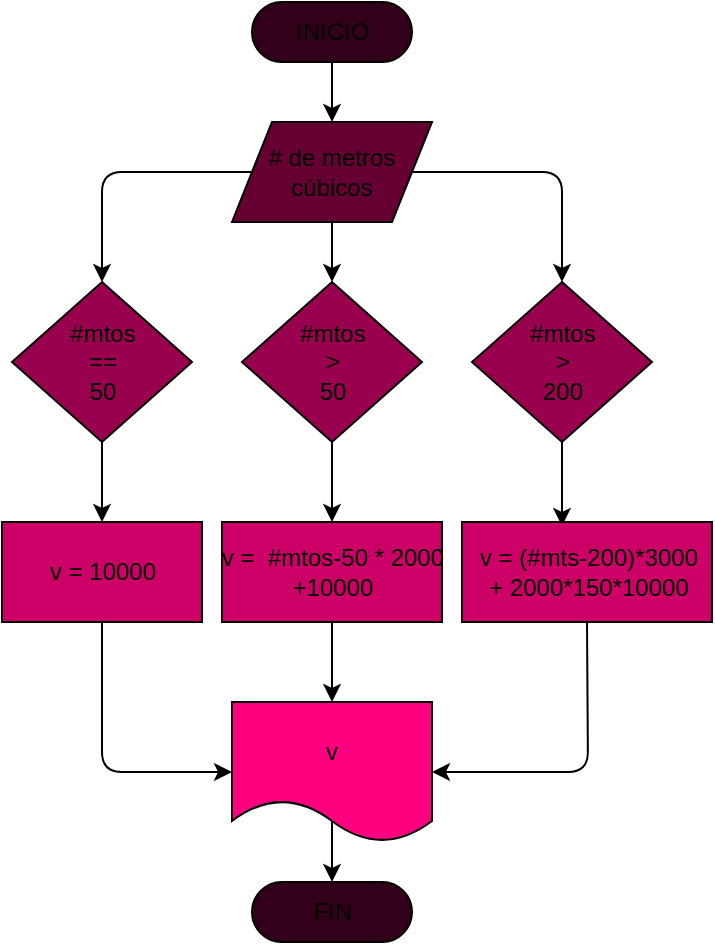 <mxfile>
    <diagram id="BnrIjzERdtKATC_hUv5l" name="Página-1">
        <mxGraphModel dx="1631" dy="214" grid="1" gridSize="10" guides="1" tooltips="1" connect="1" arrows="1" fold="1" page="1" pageScale="1" pageWidth="827" pageHeight="1169" math="0" shadow="0">
            <root>
                <mxCell id="0"/>
                <mxCell id="1" parent="0"/>
                <mxCell id="15" style="edgeStyle=none;html=1;exitX=0.5;exitY=0.5;exitDx=0;exitDy=15;exitPerimeter=0;entryX=0.5;entryY=0;entryDx=0;entryDy=0;" parent="1" source="2" target="3" edge="1">
                    <mxGeometry relative="1" as="geometry"/>
                </mxCell>
                <mxCell id="2" value="INICIO" style="html=1;dashed=0;whitespace=wrap;shape=mxgraph.dfd.start;fillColor=#33001A;" parent="1" vertex="1">
                    <mxGeometry x="80" y="40" width="80" height="30" as="geometry"/>
                </mxCell>
                <mxCell id="16" style="edgeStyle=none;html=1;exitX=0;exitY=0.5;exitDx=0;exitDy=0;entryX=0.5;entryY=0;entryDx=0;entryDy=0;" parent="1" source="3" target="7" edge="1">
                    <mxGeometry relative="1" as="geometry">
                        <Array as="points">
                            <mxPoint x="5" y="125"/>
                        </Array>
                    </mxGeometry>
                </mxCell>
                <mxCell id="17" style="edgeStyle=none;html=1;exitX=1;exitY=0.5;exitDx=0;exitDy=0;entryX=0.5;entryY=0;entryDx=0;entryDy=0;" parent="1" source="3" target="10" edge="1">
                    <mxGeometry relative="1" as="geometry">
                        <Array as="points">
                            <mxPoint x="235" y="125"/>
                        </Array>
                    </mxGeometry>
                </mxCell>
                <mxCell id="18" style="edgeStyle=none;html=1;exitX=0.5;exitY=1;exitDx=0;exitDy=0;entryX=0.5;entryY=0;entryDx=0;entryDy=0;" parent="1" source="3" target="9" edge="1">
                    <mxGeometry relative="1" as="geometry"/>
                </mxCell>
                <mxCell id="3" value="# de metros&lt;br&gt;cúbicos" style="shape=parallelogram;perimeter=parallelogramPerimeter;whiteSpace=wrap;html=1;dashed=0;fillColor=#660033;" parent="1" vertex="1">
                    <mxGeometry x="70" y="100" width="100" height="50" as="geometry"/>
                </mxCell>
                <mxCell id="22" style="edgeStyle=none;html=1;exitX=0.5;exitY=1;exitDx=0;exitDy=0;entryX=0;entryY=0.5;entryDx=0;entryDy=0;" parent="1" source="4" target="13" edge="1">
                    <mxGeometry relative="1" as="geometry">
                        <Array as="points">
                            <mxPoint x="5" y="425"/>
                        </Array>
                    </mxGeometry>
                </mxCell>
                <mxCell id="4" value="v = 10000" style="html=1;dashed=0;whitespace=wrap;fillColor=#CC0066;" parent="1" vertex="1">
                    <mxGeometry x="-45" y="300" width="100" height="50" as="geometry"/>
                </mxCell>
                <mxCell id="19" style="edgeStyle=none;html=1;exitX=0.5;exitY=1;exitDx=0;exitDy=0;entryX=0.5;entryY=0;entryDx=0;entryDy=0;" parent="1" source="7" target="4" edge="1">
                    <mxGeometry relative="1" as="geometry"/>
                </mxCell>
                <mxCell id="7" value="#mtos&lt;br&gt;==&lt;br&gt;50" style="shape=rhombus;html=1;dashed=0;whitespace=wrap;perimeter=rhombusPerimeter;fillColor=#99004D;" parent="1" vertex="1">
                    <mxGeometry x="-40" y="180" width="90" height="80" as="geometry"/>
                </mxCell>
                <mxCell id="20" style="edgeStyle=none;html=1;exitX=0.5;exitY=1;exitDx=0;exitDy=0;entryX=0.5;entryY=0;entryDx=0;entryDy=0;" parent="1" source="9" target="11" edge="1">
                    <mxGeometry relative="1" as="geometry"/>
                </mxCell>
                <mxCell id="9" value="#mtos&lt;br&gt;&amp;gt;&lt;br&gt;50" style="shape=rhombus;html=1;dashed=0;whitespace=wrap;perimeter=rhombusPerimeter;fillColor=#99004D;" parent="1" vertex="1">
                    <mxGeometry x="75" y="180" width="90" height="80" as="geometry"/>
                </mxCell>
                <mxCell id="26" style="edgeStyle=none;html=1;exitX=0.5;exitY=1;exitDx=0;exitDy=0;entryX=0.4;entryY=0.04;entryDx=0;entryDy=0;entryPerimeter=0;" edge="1" parent="1" source="10" target="12">
                    <mxGeometry relative="1" as="geometry"/>
                </mxCell>
                <mxCell id="10" value="#mtos&lt;br&gt;&amp;gt;&lt;br&gt;200" style="shape=rhombus;html=1;dashed=0;whitespace=wrap;perimeter=rhombusPerimeter;fillColor=#99004D;" parent="1" vertex="1">
                    <mxGeometry x="190" y="180" width="90" height="80" as="geometry"/>
                </mxCell>
                <mxCell id="24" style="edgeStyle=none;html=1;exitX=0.5;exitY=1;exitDx=0;exitDy=0;entryX=0.5;entryY=0;entryDx=0;entryDy=0;" parent="1" source="11" target="13" edge="1">
                    <mxGeometry relative="1" as="geometry"/>
                </mxCell>
                <mxCell id="11" value="v =&amp;nbsp; #mtos-50 * 2000&lt;br&gt;+10000" style="html=1;dashed=0;whitespace=wrap;fillColor=#CC0066;" parent="1" vertex="1">
                    <mxGeometry x="65" y="300" width="110" height="50" as="geometry"/>
                </mxCell>
                <mxCell id="27" style="edgeStyle=none;html=1;exitX=0.5;exitY=1;exitDx=0;exitDy=0;entryX=1;entryY=0.5;entryDx=0;entryDy=0;" edge="1" parent="1" source="12" target="13">
                    <mxGeometry relative="1" as="geometry">
                        <Array as="points">
                            <mxPoint x="248" y="425"/>
                        </Array>
                    </mxGeometry>
                </mxCell>
                <mxCell id="12" value="v = (#mts-200)*3000&lt;br&gt;+ 2000*150*10000" style="html=1;dashed=0;whitespace=wrap;fillColor=#CC0066;" parent="1" vertex="1">
                    <mxGeometry x="185" y="300" width="125" height="50" as="geometry"/>
                </mxCell>
                <mxCell id="25" style="edgeStyle=none;html=1;exitX=0.5;exitY=0;exitDx=0;exitDy=0;" parent="1" source="13" target="14" edge="1">
                    <mxGeometry relative="1" as="geometry"/>
                </mxCell>
                <mxCell id="13" value="v" style="shape=document;whiteSpace=wrap;html=1;boundedLbl=1;dashed=0;flipH=1;fillColor=#FF0080;" parent="1" vertex="1">
                    <mxGeometry x="70" y="390" width="100" height="70" as="geometry"/>
                </mxCell>
                <mxCell id="14" value="FIN" style="html=1;dashed=0;whitespace=wrap;shape=mxgraph.dfd.start;fillColor=#33001A;" parent="1" vertex="1">
                    <mxGeometry x="80" y="480" width="80" height="30" as="geometry"/>
                </mxCell>
            </root>
        </mxGraphModel>
    </diagram>
</mxfile>